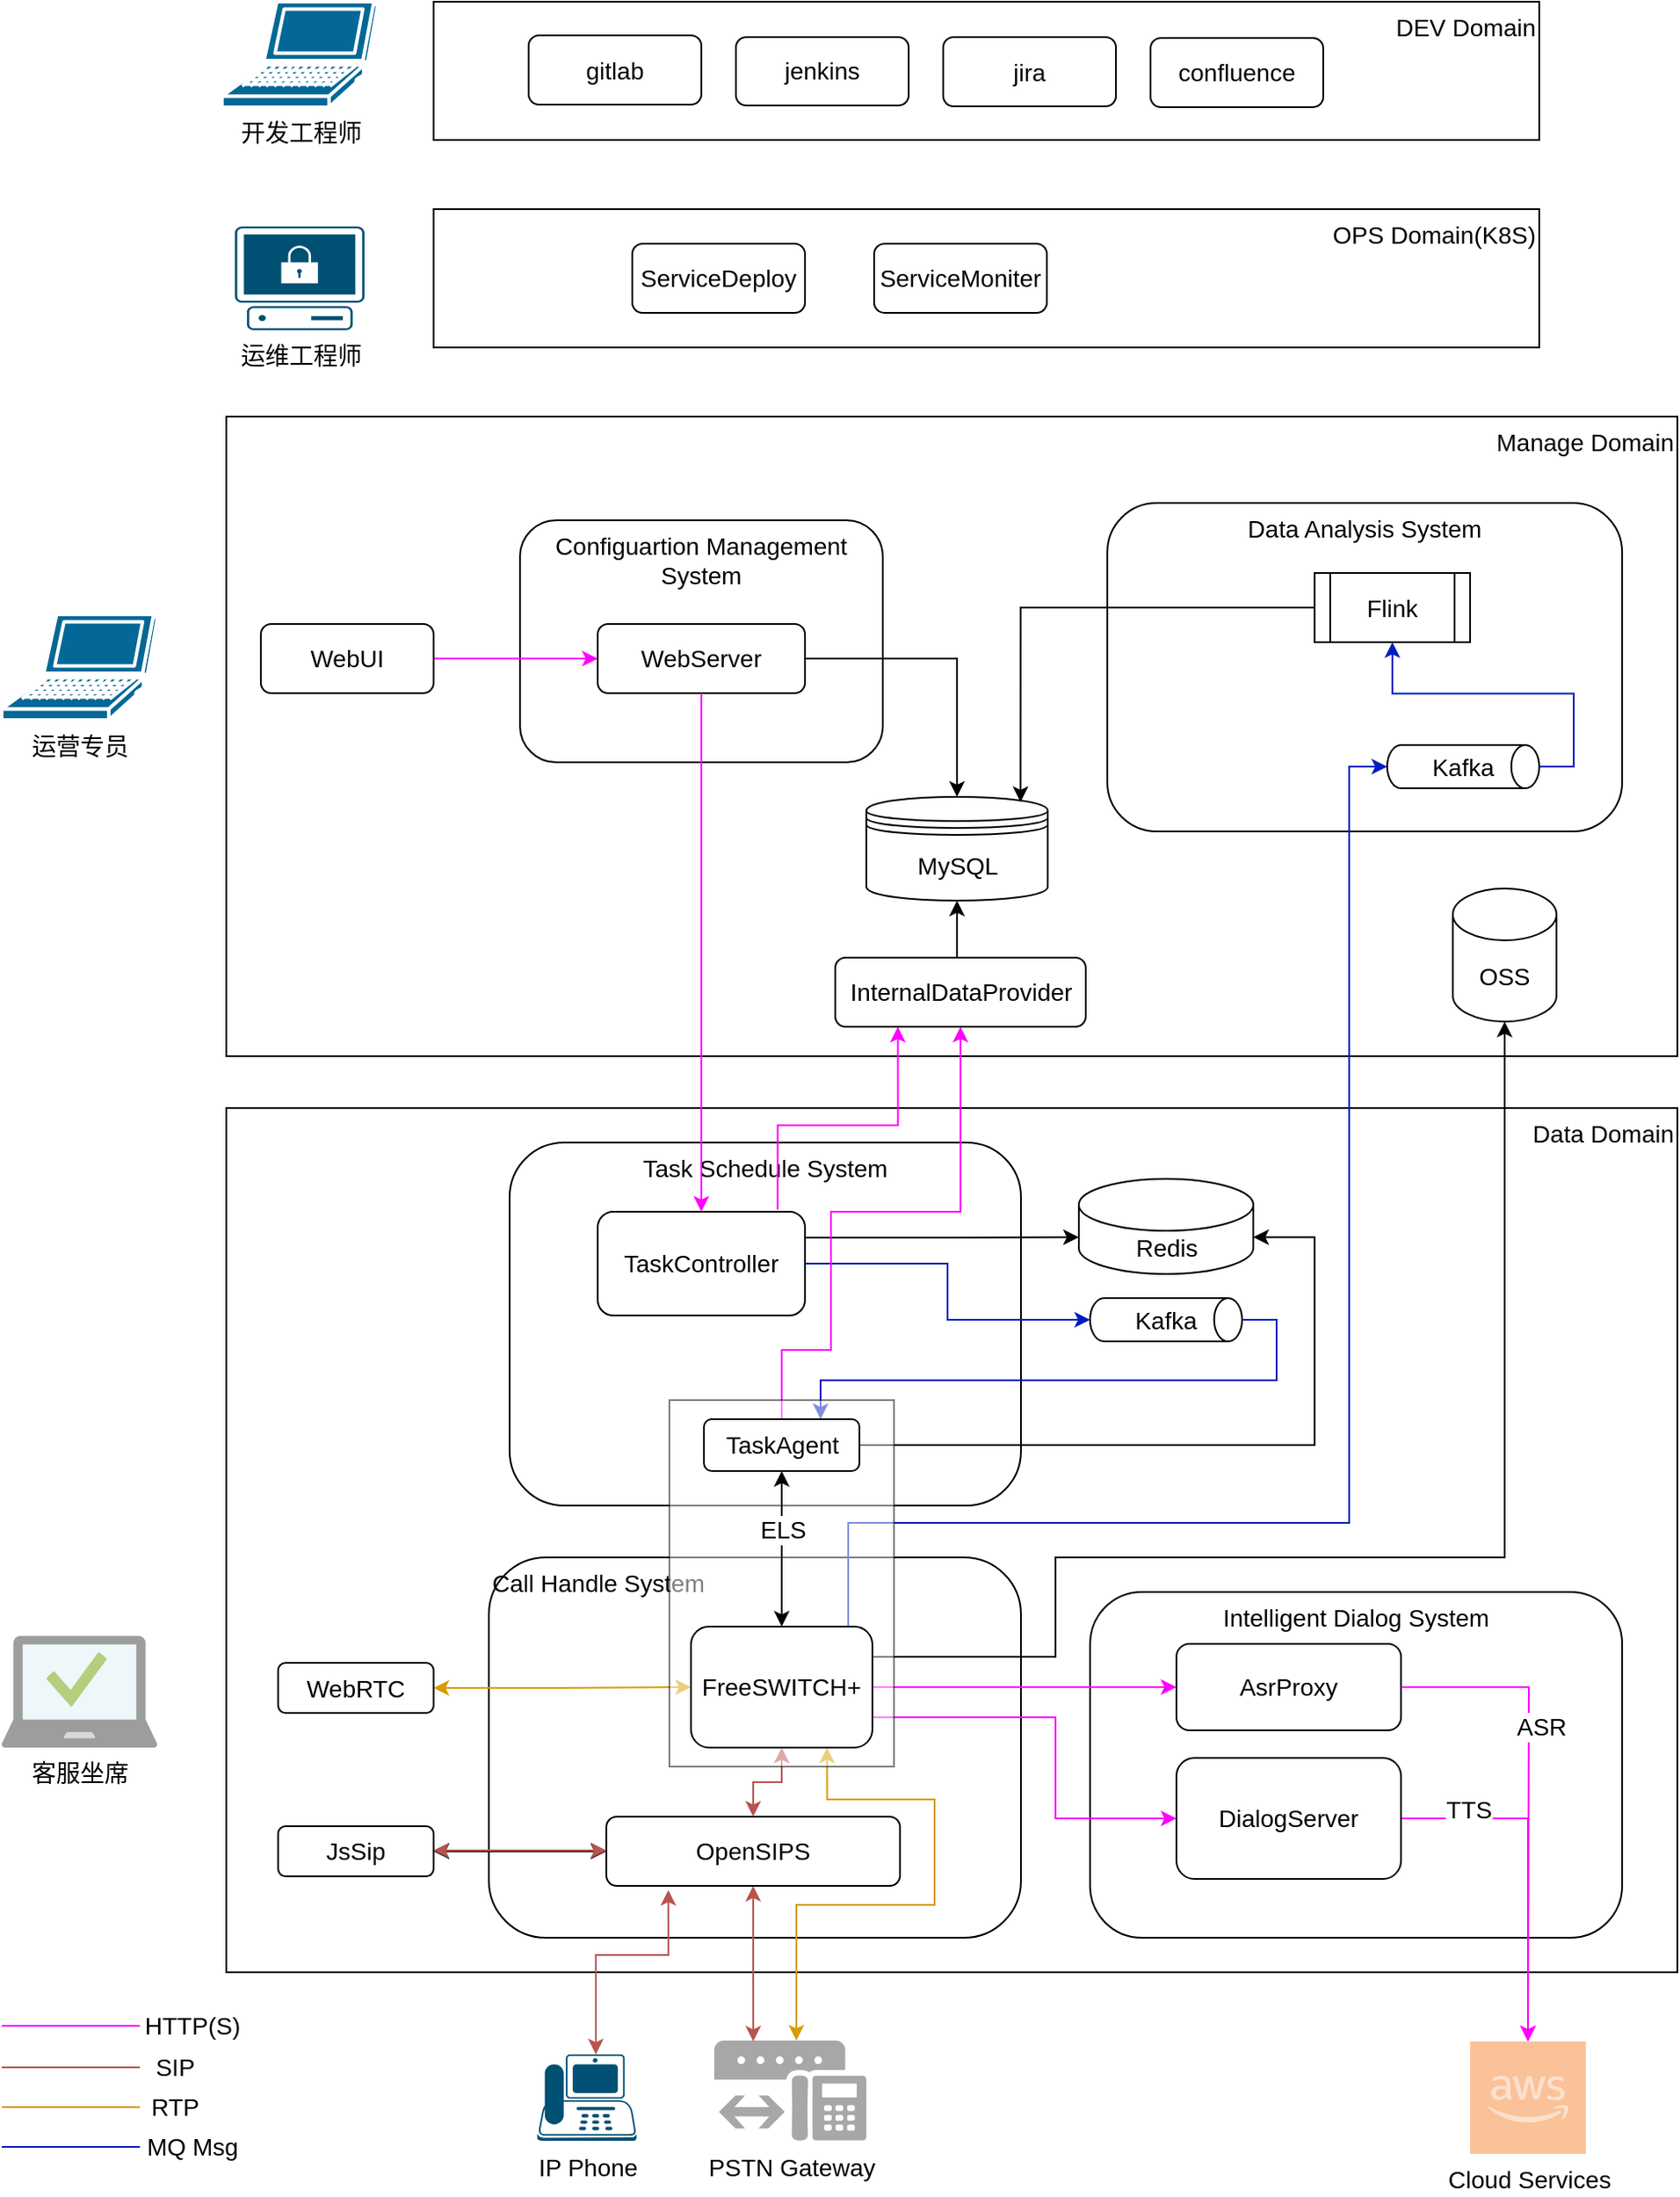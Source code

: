 <mxfile version="20.2.6" type="github">
  <diagram id="T-4zhw54iL5-WuWWGdit" name="第 1 页">
    <mxGraphModel dx="2105" dy="1748" grid="1" gridSize="10" guides="1" tooltips="1" connect="1" arrows="1" fold="1" page="1" pageScale="1" pageWidth="827" pageHeight="1169" math="0" shadow="0">
      <root>
        <mxCell id="0" />
        <mxCell id="1" parent="0" />
        <mxCell id="4IM4PW19O6CHA79I9ZXi-1" value="&lt;div style=&quot;font-size: 14px;&quot;&gt;OPS Domain&lt;span style=&quot;background-color: initial;&quot;&gt;(K8S)&lt;/span&gt;&lt;/div&gt;" style="rounded=0;whiteSpace=wrap;html=1;align=right;verticalAlign=top;fontSize=14;fontStyle=0" parent="1" vertex="1">
          <mxGeometry x="160" y="40" width="640" height="80" as="geometry" />
        </mxCell>
        <mxCell id="4IM4PW19O6CHA79I9ZXi-2" value="运维工程师" style="points=[[0.02,0.015,0],[0.5,0,0],[0.98,0.015,0],[1,0.38,0],[0.895,0.98,0],[0.5,1,0],[0.105,0.98,0],[0,0.38,0]];verticalLabelPosition=bottom;sketch=0;html=1;verticalAlign=top;aspect=fixed;align=center;pointerEvents=1;shape=mxgraph.cisco19.secure_endpoint_pc;fillColor=#005073;strokeColor=none;fontSize=14;" parent="1" vertex="1">
          <mxGeometry x="45" y="50" width="75" height="60" as="geometry" />
        </mxCell>
        <mxCell id="4IM4PW19O6CHA79I9ZXi-6" value="&lt;div style=&quot;font-size: 14px;&quot;&gt;&lt;span style=&quot;background-color: initial; font-size: 14px;&quot;&gt;Manage Domain&lt;/span&gt;&lt;/div&gt;" style="rounded=0;whiteSpace=wrap;html=1;align=right;verticalAlign=top;fontSize=14;fontStyle=0" parent="1" vertex="1">
          <mxGeometry x="40" y="160" width="840" height="370" as="geometry" />
        </mxCell>
        <mxCell id="4IM4PW19O6CHA79I9ZXi-7" value="运营专员" style="shape=mxgraph.cisco.computers_and_peripherals.laptop;html=1;pointerEvents=1;dashed=0;fillColor=#036897;strokeColor=#ffffff;strokeWidth=2;verticalLabelPosition=bottom;verticalAlign=top;align=center;outlineConnect=0;fontSize=14;" parent="1" vertex="1">
          <mxGeometry x="-90" y="274.5" width="90" height="61" as="geometry" />
        </mxCell>
        <mxCell id="4IM4PW19O6CHA79I9ZXi-9" value="&lt;div style=&quot;font-size: 14px;&quot;&gt;Data Domain&lt;/div&gt;" style="rounded=0;whiteSpace=wrap;html=1;align=right;verticalAlign=top;fontSize=14;fontStyle=0" parent="1" vertex="1">
          <mxGeometry x="40" y="560" width="840" height="500" as="geometry" />
        </mxCell>
        <mxCell id="4IM4PW19O6CHA79I9ZXi-11" value="ServiceDeploy" style="rounded=1;whiteSpace=wrap;html=1;fontSize=14;" parent="1" vertex="1">
          <mxGeometry x="275" y="60" width="100" height="40" as="geometry" />
        </mxCell>
        <mxCell id="4IM4PW19O6CHA79I9ZXi-12" value="ServiceMoniter" style="rounded=1;whiteSpace=wrap;html=1;fontSize=14;" parent="1" vertex="1">
          <mxGeometry x="415" y="60" width="100" height="40" as="geometry" />
        </mxCell>
        <mxCell id="4IM4PW19O6CHA79I9ZXi-13" value="&lt;div style=&quot;font-size: 14px;&quot;&gt;DEV Domain&lt;/div&gt;" style="rounded=0;whiteSpace=wrap;html=1;align=right;verticalAlign=top;fontSize=14;fontStyle=0" parent="1" vertex="1">
          <mxGeometry x="160" y="-80" width="640" height="80" as="geometry" />
        </mxCell>
        <mxCell id="4IM4PW19O6CHA79I9ZXi-14" value="开发工程师" style="shape=mxgraph.cisco.computers_and_peripherals.laptop;html=1;pointerEvents=1;dashed=0;fillColor=#036897;strokeColor=#ffffff;strokeWidth=2;verticalLabelPosition=bottom;verticalAlign=top;align=center;outlineConnect=0;fontSize=14;" parent="1" vertex="1">
          <mxGeometry x="37.5" y="-80" width="90" height="61" as="geometry" />
        </mxCell>
        <mxCell id="4IM4PW19O6CHA79I9ZXi-16" value="gitlab" style="rounded=1;whiteSpace=wrap;html=1;fontSize=14;" parent="1" vertex="1">
          <mxGeometry x="215" y="-60.5" width="100" height="40" as="geometry" />
        </mxCell>
        <mxCell id="4IM4PW19O6CHA79I9ZXi-17" value="jenkins" style="rounded=1;whiteSpace=wrap;html=1;fontSize=14;" parent="1" vertex="1">
          <mxGeometry x="335" y="-59.5" width="100" height="39.5" as="geometry" />
        </mxCell>
        <mxCell id="4IM4PW19O6CHA79I9ZXi-18" value="jira" style="rounded=1;whiteSpace=wrap;html=1;fontSize=14;" parent="1" vertex="1">
          <mxGeometry x="455" y="-59.5" width="100" height="40" as="geometry" />
        </mxCell>
        <mxCell id="4IM4PW19O6CHA79I9ZXi-19" value="confluence" style="rounded=1;whiteSpace=wrap;html=1;fontSize=14;" parent="1" vertex="1">
          <mxGeometry x="575" y="-59" width="100" height="40" as="geometry" />
        </mxCell>
        <mxCell id="4IM4PW19O6CHA79I9ZXi-25" value="Configuartion Management System" style="rounded=1;whiteSpace=wrap;html=1;fontSize=14;align=center;verticalAlign=top;glass=0;sketch=0;" parent="1" vertex="1">
          <mxGeometry x="210" y="220" width="210" height="140" as="geometry" />
        </mxCell>
        <mxCell id="4IM4PW19O6CHA79I9ZXi-26" value="Data Analysis System" style="rounded=1;whiteSpace=wrap;html=1;fontSize=14;align=center;verticalAlign=top;" parent="1" vertex="1">
          <mxGeometry x="550" y="210" width="298" height="190" as="geometry" />
        </mxCell>
        <mxCell id="4IM4PW19O6CHA79I9ZXi-78" style="edgeStyle=orthogonalEdgeStyle;rounded=0;orthogonalLoop=1;jettySize=auto;html=1;exitX=1;exitY=0.5;exitDx=0;exitDy=0;entryX=0;entryY=0.5;entryDx=0;entryDy=0;fontSize=14;startArrow=none;startFill=0;strokeColor=#FF00FF;fillColor=#008a00;" parent="1" source="4IM4PW19O6CHA79I9ZXi-27" target="4IM4PW19O6CHA79I9ZXi-28" edge="1">
          <mxGeometry relative="1" as="geometry" />
        </mxCell>
        <mxCell id="4IM4PW19O6CHA79I9ZXi-27" value="WebUI" style="rounded=1;whiteSpace=wrap;html=1;glass=0;sketch=0;fontSize=14;" parent="1" vertex="1">
          <mxGeometry x="60" y="280" width="100" height="40" as="geometry" />
        </mxCell>
        <mxCell id="4IM4PW19O6CHA79I9ZXi-77" style="edgeStyle=orthogonalEdgeStyle;rounded=0;orthogonalLoop=1;jettySize=auto;html=1;exitX=1;exitY=0.5;exitDx=0;exitDy=0;fontSize=14;startArrow=none;startFill=0;" parent="1" source="4IM4PW19O6CHA79I9ZXi-28" target="4IM4PW19O6CHA79I9ZXi-71" edge="1">
          <mxGeometry relative="1" as="geometry" />
        </mxCell>
        <mxCell id="4IM4PW19O6CHA79I9ZXi-28" value="WebServer" style="rounded=1;whiteSpace=wrap;html=1;glass=0;sketch=0;fontSize=14;" parent="1" vertex="1">
          <mxGeometry x="255" y="280" width="120" height="40" as="geometry" />
        </mxCell>
        <mxCell id="4IM4PW19O6CHA79I9ZXi-29" value="Task Schedule System" style="rounded=1;whiteSpace=wrap;html=1;fontSize=14;align=center;verticalAlign=top;glass=0;sketch=0;" parent="1" vertex="1">
          <mxGeometry x="204" y="580" width="296" height="210" as="geometry" />
        </mxCell>
        <mxCell id="4IM4PW19O6CHA79I9ZXi-65" style="edgeStyle=orthogonalEdgeStyle;rounded=0;orthogonalLoop=1;jettySize=auto;html=1;exitX=1;exitY=0.5;exitDx=0;exitDy=0;fontSize=14;startArrow=none;startFill=0;entryX=0;entryY=0.5;entryDx=0;entryDy=0;entryPerimeter=0;fillColor=#0050ef;strokeColor=#001DBC;" parent="1" source="4IM4PW19O6CHA79I9ZXi-32" target="4IM4PW19O6CHA79I9ZXi-63" edge="1">
          <mxGeometry relative="1" as="geometry" />
        </mxCell>
        <mxCell id="4IM4PW19O6CHA79I9ZXi-96" style="edgeStyle=orthogonalEdgeStyle;rounded=0;orthogonalLoop=1;jettySize=auto;html=1;exitX=0.868;exitY=-0.02;exitDx=0;exitDy=0;entryX=0.25;entryY=1;entryDx=0;entryDy=0;fontSize=14;startArrow=none;startFill=0;strokeColor=#FF00FF;exitPerimeter=0;" parent="1" source="4IM4PW19O6CHA79I9ZXi-32" target="4IM4PW19O6CHA79I9ZXi-85" edge="1">
          <mxGeometry relative="1" as="geometry">
            <Array as="points">
              <mxPoint x="359" y="570" />
              <mxPoint x="429" y="570" />
            </Array>
          </mxGeometry>
        </mxCell>
        <mxCell id="4IM4PW19O6CHA79I9ZXi-100" style="edgeStyle=orthogonalEdgeStyle;rounded=0;orthogonalLoop=1;jettySize=auto;html=1;exitX=1;exitY=0.25;exitDx=0;exitDy=0;entryX=0;entryY=0;entryDx=0;entryDy=33.75;entryPerimeter=0;fontSize=14;startArrow=none;startFill=0;strokeColor=#000000;" parent="1" source="4IM4PW19O6CHA79I9ZXi-32" target="4IM4PW19O6CHA79I9ZXi-67" edge="1">
          <mxGeometry relative="1" as="geometry" />
        </mxCell>
        <mxCell id="4IM4PW19O6CHA79I9ZXi-32" value="TaskController" style="rounded=1;whiteSpace=wrap;html=1;glass=0;sketch=0;fontSize=14;" parent="1" vertex="1">
          <mxGeometry x="255" y="620" width="120" height="60" as="geometry" />
        </mxCell>
        <mxCell id="4IM4PW19O6CHA79I9ZXi-97" style="edgeStyle=orthogonalEdgeStyle;rounded=0;orthogonalLoop=1;jettySize=auto;html=1;fontSize=14;startArrow=none;startFill=0;strokeColor=#FF00FF;entryX=0.5;entryY=1;entryDx=0;entryDy=0;exitX=0.5;exitY=0;exitDx=0;exitDy=0;" parent="1" source="4IM4PW19O6CHA79I9ZXi-34" target="4IM4PW19O6CHA79I9ZXi-85" edge="1">
          <mxGeometry relative="1" as="geometry">
            <mxPoint x="410" y="740" as="sourcePoint" />
            <Array as="points">
              <mxPoint x="362" y="700" />
              <mxPoint x="390" y="700" />
              <mxPoint x="390" y="620" />
              <mxPoint x="465" y="620" />
            </Array>
          </mxGeometry>
        </mxCell>
        <mxCell id="4IM4PW19O6CHA79I9ZXi-101" style="edgeStyle=orthogonalEdgeStyle;rounded=0;orthogonalLoop=1;jettySize=auto;html=1;exitX=1;exitY=0.5;exitDx=0;exitDy=0;entryX=1;entryY=0;entryDx=0;entryDy=33.75;entryPerimeter=0;fontSize=14;startArrow=none;startFill=0;strokeColor=#000000;" parent="1" source="4IM4PW19O6CHA79I9ZXi-34" target="4IM4PW19O6CHA79I9ZXi-67" edge="1">
          <mxGeometry relative="1" as="geometry">
            <Array as="points">
              <mxPoint x="670" y="755" />
              <mxPoint x="670" y="635" />
            </Array>
          </mxGeometry>
        </mxCell>
        <mxCell id="4IM4PW19O6CHA79I9ZXi-36" value="Call Handle System" style="rounded=1;whiteSpace=wrap;html=1;fontSize=14;align=left;verticalAlign=top;glass=0;sketch=0;" parent="1" vertex="1">
          <mxGeometry x="192" y="820" width="308" height="220" as="geometry" />
        </mxCell>
        <mxCell id="4IM4PW19O6CHA79I9ZXi-45" style="edgeStyle=orthogonalEdgeStyle;rounded=0;orthogonalLoop=1;jettySize=auto;html=1;exitX=0.5;exitY=1;exitDx=0;exitDy=0;fontSize=14;startArrow=classic;startFill=1;fillColor=#f8cecc;strokeColor=#b85450;entryX=0.256;entryY=0.009;entryDx=0;entryDy=0;entryPerimeter=0;" parent="1" source="4IM4PW19O6CHA79I9ZXi-38" target="4IM4PW19O6CHA79I9ZXi-44" edge="1">
          <mxGeometry relative="1" as="geometry" />
        </mxCell>
        <mxCell id="4IM4PW19O6CHA79I9ZXi-38" value="OpenSIPS" style="rounded=1;whiteSpace=wrap;html=1;glass=0;sketch=0;fontSize=14;" parent="1" vertex="1">
          <mxGeometry x="260" y="970" width="170" height="40" as="geometry" />
        </mxCell>
        <mxCell id="4IM4PW19O6CHA79I9ZXi-50" style="edgeStyle=orthogonalEdgeStyle;rounded=0;orthogonalLoop=1;jettySize=auto;html=1;exitX=0.5;exitY=1;exitDx=0;exitDy=0;entryX=0.5;entryY=0;entryDx=0;entryDy=0;fontSize=14;startArrow=classic;startFill=1;fillColor=#f8cecc;strokeColor=#b85450;" parent="1" source="4IM4PW19O6CHA79I9ZXi-39" target="4IM4PW19O6CHA79I9ZXi-38" edge="1">
          <mxGeometry relative="1" as="geometry" />
        </mxCell>
        <mxCell id="4IM4PW19O6CHA79I9ZXi-73" style="edgeStyle=orthogonalEdgeStyle;rounded=0;orthogonalLoop=1;jettySize=auto;html=1;entryX=0;entryY=0.5;entryDx=0;entryDy=0;entryPerimeter=0;fontSize=14;startArrow=none;startFill=0;fillColor=#0050ef;strokeColor=#001DBC;exitX=0.888;exitY=0.006;exitDx=0;exitDy=0;exitPerimeter=0;" parent="1" source="4IM4PW19O6CHA79I9ZXi-39" target="4IM4PW19O6CHA79I9ZXi-72" edge="1">
          <mxGeometry relative="1" as="geometry">
            <mxPoint x="444" y="860" as="sourcePoint" />
            <Array as="points">
              <mxPoint x="400" y="860" />
              <mxPoint x="400" y="800" />
              <mxPoint x="690" y="800" />
              <mxPoint x="690" y="363" />
            </Array>
          </mxGeometry>
        </mxCell>
        <mxCell id="4IM4PW19O6CHA79I9ZXi-41" value="Intelligent Dialog System" style="rounded=1;whiteSpace=wrap;html=1;fontSize=14;align=center;verticalAlign=top;glass=0;sketch=0;" parent="1" vertex="1">
          <mxGeometry x="540" y="840" width="308" height="200" as="geometry" />
        </mxCell>
        <mxCell id="4IM4PW19O6CHA79I9ZXi-53" value="TTS" style="edgeStyle=orthogonalEdgeStyle;rounded=0;orthogonalLoop=1;jettySize=auto;html=1;exitX=1;exitY=0.5;exitDx=0;exitDy=0;fontSize=14;startArrow=none;startFill=0;strokeColor=#FF00FF;fillColor=#008a00;" parent="1" source="4IM4PW19O6CHA79I9ZXi-43" target="4IM4PW19O6CHA79I9ZXi-52" edge="1">
          <mxGeometry x="-0.616" y="5" relative="1" as="geometry">
            <mxPoint as="offset" />
          </mxGeometry>
        </mxCell>
        <mxCell id="4IM4PW19O6CHA79I9ZXi-43" value="DialogServer" style="rounded=1;whiteSpace=wrap;html=1;glass=0;sketch=0;fontSize=14;" parent="1" vertex="1">
          <mxGeometry x="590" y="936" width="130" height="70" as="geometry" />
        </mxCell>
        <mxCell id="4IM4PW19O6CHA79I9ZXi-44" value="PSTN Gateway" style="sketch=0;pointerEvents=1;shadow=0;dashed=0;html=1;strokeColor=none;fillColor=#505050;labelPosition=center;verticalLabelPosition=bottom;verticalAlign=top;outlineConnect=0;align=center;shape=mxgraph.office.communications.hybrid_voip_gateway;glass=0;fontSize=14;opacity=50;" parent="1" vertex="1">
          <mxGeometry x="322.5" y="1099.5" width="88" height="58" as="geometry" />
        </mxCell>
        <mxCell id="4IM4PW19O6CHA79I9ZXi-47" value="AsrProxy" style="rounded=1;whiteSpace=wrap;html=1;glass=0;sketch=0;fontSize=14;" parent="1" vertex="1">
          <mxGeometry x="590" y="870" width="130" height="50" as="geometry" />
        </mxCell>
        <mxCell id="4IM4PW19O6CHA79I9ZXi-48" style="edgeStyle=orthogonalEdgeStyle;rounded=0;orthogonalLoop=1;jettySize=auto;html=1;exitX=1;exitY=0.5;exitDx=0;exitDy=0;entryX=0;entryY=0.5;entryDx=0;entryDy=0;fontSize=14;startArrow=none;startFill=0;strokeColor=#FF00FF;fillColor=#cdeb8b;" parent="1" source="4IM4PW19O6CHA79I9ZXi-39" target="4IM4PW19O6CHA79I9ZXi-47" edge="1">
          <mxGeometry relative="1" as="geometry" />
        </mxCell>
        <mxCell id="4IM4PW19O6CHA79I9ZXi-51" style="edgeStyle=orthogonalEdgeStyle;rounded=0;orthogonalLoop=1;jettySize=auto;html=1;exitX=1;exitY=0.75;exitDx=0;exitDy=0;entryX=0;entryY=0.5;entryDx=0;entryDy=0;fontSize=14;startArrow=none;startFill=0;strokeColor=#FF00FF;fillColor=#008a00;" parent="1" source="4IM4PW19O6CHA79I9ZXi-39" target="4IM4PW19O6CHA79I9ZXi-43" edge="1">
          <mxGeometry relative="1" as="geometry">
            <Array as="points">
              <mxPoint x="520" y="913" />
              <mxPoint x="520" y="971" />
            </Array>
          </mxGeometry>
        </mxCell>
        <mxCell id="4IM4PW19O6CHA79I9ZXi-52" value="Cloud Services" style="outlineConnect=0;dashed=0;verticalLabelPosition=bottom;verticalAlign=top;align=center;html=1;shape=mxgraph.aws3.cloud_2;fillColor=#F58534;gradientColor=none;glass=0;sketch=0;fontSize=14;opacity=50;" parent="1" vertex="1">
          <mxGeometry x="760" y="1100" width="67" height="65" as="geometry" />
        </mxCell>
        <mxCell id="4IM4PW19O6CHA79I9ZXi-60" style="edgeStyle=orthogonalEdgeStyle;rounded=0;orthogonalLoop=1;jettySize=auto;html=1;entryX=0;entryY=0.5;entryDx=0;entryDy=0;fontSize=14;startArrow=classic;startFill=1;exitX=1;exitY=0.5;exitDx=0;exitDy=0;" parent="1" source="4IM4PW19O6CHA79I9ZXi-86" target="4IM4PW19O6CHA79I9ZXi-38" edge="1">
          <mxGeometry relative="1" as="geometry" />
        </mxCell>
        <mxCell id="4IM4PW19O6CHA79I9ZXi-59" value="客服坐席" style="sketch=0;aspect=fixed;html=1;points=[];align=center;image;fontSize=14;image=img/lib/mscae/Managed_Desktop.svg;glass=0;fillColor=default;gradientColor=none;opacity=50;" parent="1" vertex="1">
          <mxGeometry x="-90" y="865.2" width="90" height="64.8" as="geometry" />
        </mxCell>
        <mxCell id="4IM4PW19O6CHA79I9ZXi-63" value="Kafka" style="strokeWidth=1;html=1;shape=mxgraph.flowchart.direct_data;whiteSpace=wrap;glass=0;sketch=0;fontSize=14;fillColor=default;gradientColor=none;" parent="1" vertex="1">
          <mxGeometry x="540" y="670" width="88" height="25" as="geometry" />
        </mxCell>
        <mxCell id="4IM4PW19O6CHA79I9ZXi-66" style="edgeStyle=orthogonalEdgeStyle;rounded=0;orthogonalLoop=1;jettySize=auto;html=1;exitX=1;exitY=0.5;exitDx=0;exitDy=0;fontSize=14;startArrow=none;startFill=0;entryX=0.75;entryY=0;entryDx=0;entryDy=0;exitPerimeter=0;fillColor=#0050ef;strokeColor=#001DBC;" parent="1" source="4IM4PW19O6CHA79I9ZXi-63" target="4IM4PW19O6CHA79I9ZXi-34" edge="1">
          <mxGeometry relative="1" as="geometry">
            <mxPoint x="422" y="670" as="sourcePoint" />
            <mxPoint x="530" y="715" as="targetPoint" />
          </mxGeometry>
        </mxCell>
        <mxCell id="4IM4PW19O6CHA79I9ZXi-67" value="Redis" style="shape=cylinder3;whiteSpace=wrap;html=1;boundedLbl=1;backgroundOutline=1;size=15;glass=0;sketch=0;fontSize=14;fillColor=default;gradientColor=none;" parent="1" vertex="1">
          <mxGeometry x="533.5" y="601" width="101" height="55" as="geometry" />
        </mxCell>
        <mxCell id="4IM4PW19O6CHA79I9ZXi-71" value="MySQL" style="shape=datastore;whiteSpace=wrap;html=1;glass=0;sketch=0;fontSize=14;fillColor=default;gradientColor=none;" parent="1" vertex="1">
          <mxGeometry x="410.5" y="380" width="105" height="60" as="geometry" />
        </mxCell>
        <mxCell id="4IM4PW19O6CHA79I9ZXi-75" style="edgeStyle=orthogonalEdgeStyle;rounded=0;orthogonalLoop=1;jettySize=auto;html=1;exitX=1;exitY=0.5;exitDx=0;exitDy=0;exitPerimeter=0;entryX=0.5;entryY=1;entryDx=0;entryDy=0;fontSize=14;startArrow=none;startFill=0;fillColor=#0050ef;strokeColor=#001DBC;" parent="1" source="4IM4PW19O6CHA79I9ZXi-72" target="4IM4PW19O6CHA79I9ZXi-74" edge="1">
          <mxGeometry relative="1" as="geometry" />
        </mxCell>
        <mxCell id="4IM4PW19O6CHA79I9ZXi-72" value="Kafka" style="strokeWidth=1;html=1;shape=mxgraph.flowchart.direct_data;whiteSpace=wrap;glass=0;sketch=0;fontSize=14;fillColor=default;gradientColor=none;" parent="1" vertex="1">
          <mxGeometry x="712" y="350" width="88" height="25" as="geometry" />
        </mxCell>
        <mxCell id="4IM4PW19O6CHA79I9ZXi-76" style="edgeStyle=orthogonalEdgeStyle;rounded=0;orthogonalLoop=1;jettySize=auto;html=1;exitX=0;exitY=0.5;exitDx=0;exitDy=0;entryX=0.85;entryY=0.05;entryDx=0;entryDy=0;fontSize=14;startArrow=none;startFill=0;entryPerimeter=0;" parent="1" source="4IM4PW19O6CHA79I9ZXi-74" target="4IM4PW19O6CHA79I9ZXi-71" edge="1">
          <mxGeometry relative="1" as="geometry" />
        </mxCell>
        <mxCell id="4IM4PW19O6CHA79I9ZXi-74" value="Flink" style="shape=process;whiteSpace=wrap;html=1;backgroundOutline=1;glass=0;sketch=0;fontSize=14;strokeWidth=1;fillColor=default;gradientColor=none;" parent="1" vertex="1">
          <mxGeometry x="670" y="250.5" width="90" height="40" as="geometry" />
        </mxCell>
        <mxCell id="4IM4PW19O6CHA79I9ZXi-79" style="edgeStyle=orthogonalEdgeStyle;rounded=0;orthogonalLoop=1;jettySize=auto;html=1;exitX=0.5;exitY=1;exitDx=0;exitDy=0;entryX=0.5;entryY=0;entryDx=0;entryDy=0;fontSize=14;startArrow=none;startFill=0;strokeColor=#FF00FF;fillColor=#008a00;" parent="1" source="4IM4PW19O6CHA79I9ZXi-28" target="4IM4PW19O6CHA79I9ZXi-32" edge="1">
          <mxGeometry relative="1" as="geometry" />
        </mxCell>
        <mxCell id="4IM4PW19O6CHA79I9ZXi-61" style="edgeStyle=orthogonalEdgeStyle;rounded=0;orthogonalLoop=1;jettySize=auto;html=1;fontSize=14;startArrow=classic;startFill=1;exitX=1;exitY=0.5;exitDx=0;exitDy=0;entryX=0;entryY=0.5;entryDx=0;entryDy=0;fillColor=#ffcd28;gradientColor=#ffa500;strokeColor=#d79b00;" parent="1" source="4IM4PW19O6CHA79I9ZXi-87" target="4IM4PW19O6CHA79I9ZXi-39" edge="1">
          <mxGeometry relative="1" as="geometry">
            <mxPoint x="120" y="972.4" as="sourcePoint" />
            <mxPoint x="232.5" y="895" as="targetPoint" />
          </mxGeometry>
        </mxCell>
        <mxCell id="4IM4PW19O6CHA79I9ZXi-80" value="HTTP(S)" style="endArrow=none;html=1;rounded=0;fontSize=14;strokeColor=#FF00FF;fillColor=#008a00;" parent="1" edge="1">
          <mxGeometry y="-30" width="50" height="50" relative="1" as="geometry">
            <mxPoint x="-90" y="1091" as="sourcePoint" />
            <mxPoint x="-90" y="1091" as="targetPoint" />
            <Array as="points">
              <mxPoint x="-10" y="1091" />
            </Array>
            <mxPoint x="30" y="30" as="offset" />
          </mxGeometry>
        </mxCell>
        <mxCell id="4IM4PW19O6CHA79I9ZXi-82" value="SIP" style="endArrow=none;html=1;rounded=0;fontSize=14;fillColor=#f8cecc;strokeColor=#b85450;" parent="1" edge="1">
          <mxGeometry y="-20" width="50" height="50" relative="1" as="geometry">
            <mxPoint x="-90" y="1115" as="sourcePoint" />
            <mxPoint x="-90" y="1115" as="targetPoint" />
            <Array as="points">
              <mxPoint x="-10" y="1115" />
            </Array>
            <mxPoint x="20" y="20" as="offset" />
          </mxGeometry>
        </mxCell>
        <mxCell id="4IM4PW19O6CHA79I9ZXi-83" value="MQ Msg" style="endArrow=none;html=1;rounded=0;fontSize=14;fillColor=#0050ef;strokeColor=#001DBC;" parent="1" edge="1">
          <mxGeometry y="-30" width="50" height="50" relative="1" as="geometry">
            <mxPoint x="-90" y="1161" as="sourcePoint" />
            <mxPoint x="-90" y="1161" as="targetPoint" />
            <Array as="points">
              <mxPoint x="-10" y="1161" />
            </Array>
            <mxPoint x="30" y="30" as="offset" />
          </mxGeometry>
        </mxCell>
        <mxCell id="4IM4PW19O6CHA79I9ZXi-84" value="RTP" style="endArrow=none;html=1;rounded=0;fontSize=14;fillColor=#ffcd28;strokeColor=#d79b00;gradientColor=#ffa500;" parent="1" edge="1">
          <mxGeometry y="-20" width="50" height="50" relative="1" as="geometry">
            <mxPoint x="-90" y="1138" as="sourcePoint" />
            <mxPoint x="-90" y="1138" as="targetPoint" />
            <Array as="points">
              <mxPoint x="-10" y="1138" />
            </Array>
            <mxPoint x="20" y="20" as="offset" />
          </mxGeometry>
        </mxCell>
        <mxCell id="4IM4PW19O6CHA79I9ZXi-85" value="InternalDataProvider" style="rounded=1;whiteSpace=wrap;html=1;glass=0;sketch=0;fontSize=14;" parent="1" vertex="1">
          <mxGeometry x="392.5" y="473" width="145" height="40" as="geometry" />
        </mxCell>
        <mxCell id="4IM4PW19O6CHA79I9ZXi-86" value="JsSip" style="rounded=1;whiteSpace=wrap;html=1;glass=0;sketch=0;fontSize=14;" parent="1" vertex="1">
          <mxGeometry x="70" y="975.5" width="90" height="29" as="geometry" />
        </mxCell>
        <mxCell id="4IM4PW19O6CHA79I9ZXi-87" value="WebRTC" style="rounded=1;whiteSpace=wrap;html=1;glass=0;sketch=0;fontSize=14;" parent="1" vertex="1">
          <mxGeometry x="70" y="881" width="90" height="29" as="geometry" />
        </mxCell>
        <mxCell id="4IM4PW19O6CHA79I9ZXi-90" value="ASR" style="edgeStyle=orthogonalEdgeStyle;rounded=0;orthogonalLoop=1;jettySize=auto;html=1;exitX=1;exitY=0.5;exitDx=0;exitDy=0;fontSize=14;startArrow=none;startFill=0;strokeColor=#FF00FF;fillColor=#008a00;" parent="1" source="4IM4PW19O6CHA79I9ZXi-47" edge="1">
          <mxGeometry x="-0.317" y="7" relative="1" as="geometry">
            <mxPoint x="720" y="885" as="sourcePoint" />
            <mxPoint x="793.5" y="1100" as="targetPoint" />
            <mxPoint y="1" as="offset" />
          </mxGeometry>
        </mxCell>
        <mxCell id="4IM4PW19O6CHA79I9ZXi-91" style="edgeStyle=orthogonalEdgeStyle;rounded=0;orthogonalLoop=1;jettySize=auto;html=1;entryX=0;entryY=0.5;entryDx=0;entryDy=0;fontSize=14;startArrow=classic;startFill=1;exitX=1;exitY=0.5;exitDx=0;exitDy=0;fillColor=#f8cecc;strokeColor=#b85450;" parent="1" edge="1">
          <mxGeometry relative="1" as="geometry">
            <mxPoint x="160" y="989.5" as="sourcePoint" />
            <mxPoint x="260" y="989.5" as="targetPoint" />
          </mxGeometry>
        </mxCell>
        <mxCell id="4IM4PW19O6CHA79I9ZXi-92" style="edgeStyle=orthogonalEdgeStyle;rounded=0;orthogonalLoop=1;jettySize=auto;html=1;fontSize=14;startArrow=classic;startFill=1;fillColor=#ffcd28;gradientColor=#ffa500;strokeColor=#d79b00;exitX=0.75;exitY=1;exitDx=0;exitDy=0;" parent="1" source="4IM4PW19O6CHA79I9ZXi-39" target="4IM4PW19O6CHA79I9ZXi-44" edge="1">
          <mxGeometry relative="1" as="geometry">
            <mxPoint x="450" y="930" as="sourcePoint" />
            <mxPoint x="370" y="1080" as="targetPoint" />
            <Array as="points">
              <mxPoint x="388" y="960" />
              <mxPoint x="450" y="960" />
              <mxPoint x="450" y="1021" />
              <mxPoint x="370" y="1021" />
            </Array>
          </mxGeometry>
        </mxCell>
        <mxCell id="4IM4PW19O6CHA79I9ZXi-98" style="edgeStyle=orthogonalEdgeStyle;rounded=0;orthogonalLoop=1;jettySize=auto;html=1;fontSize=14;startArrow=none;startFill=0;entryX=0.5;entryY=1;entryDx=0;entryDy=0;exitX=0.5;exitY=0;exitDx=0;exitDy=0;" parent="1" source="4IM4PW19O6CHA79I9ZXi-85" target="4IM4PW19O6CHA79I9ZXi-71" edge="1">
          <mxGeometry relative="1" as="geometry">
            <mxPoint x="463" y="470" as="sourcePoint" />
            <mxPoint x="472.5" y="390" as="targetPoint" />
          </mxGeometry>
        </mxCell>
        <mxCell id="4IM4PW19O6CHA79I9ZXi-102" value="IP Phone" style="points=[[0.59,0,0],[0.87,0.015,0],[0.88,0.3,0],[0.99,0.99,0],[0.5,1,0],[0.01,0.99,0],[0.075,0.5,0],[0.17,0.115,0]];verticalLabelPosition=bottom;sketch=0;html=1;verticalAlign=top;aspect=fixed;align=center;pointerEvents=1;shape=mxgraph.cisco19.ip_phone;fillColor=#005073;strokeColor=none;glass=0;fontSize=14;" parent="1" vertex="1">
          <mxGeometry x="220" y="1107.5" width="57.5" height="50" as="geometry" />
        </mxCell>
        <mxCell id="4IM4PW19O6CHA79I9ZXi-103" style="edgeStyle=orthogonalEdgeStyle;rounded=0;orthogonalLoop=1;jettySize=auto;html=1;exitX=0.211;exitY=1.06;exitDx=0;exitDy=0;fontSize=14;startArrow=classic;startFill=1;fillColor=#f8cecc;strokeColor=#b85450;entryX=0.59;entryY=0;entryDx=0;entryDy=0;entryPerimeter=0;exitPerimeter=0;" parent="1" source="4IM4PW19O6CHA79I9ZXi-38" target="4IM4PW19O6CHA79I9ZXi-102" edge="1">
          <mxGeometry relative="1" as="geometry">
            <mxPoint x="355" y="1020" as="sourcePoint" />
            <mxPoint x="355.028" y="1110.022" as="targetPoint" />
            <Array as="points">
              <mxPoint x="296" y="1050" />
              <mxPoint x="254" y="1050" />
            </Array>
          </mxGeometry>
        </mxCell>
        <mxCell id="4IM4PW19O6CHA79I9ZXi-104" value="OSS" style="shape=cylinder3;whiteSpace=wrap;html=1;boundedLbl=1;backgroundOutline=1;size=15;glass=0;sketch=0;fontSize=14;strokeWidth=1;fillColor=default;gradientColor=none;" parent="1" vertex="1">
          <mxGeometry x="750" y="433" width="60" height="77" as="geometry" />
        </mxCell>
        <mxCell id="4IM4PW19O6CHA79I9ZXi-105" style="edgeStyle=orthogonalEdgeStyle;rounded=0;orthogonalLoop=1;jettySize=auto;html=1;exitX=1;exitY=0.25;exitDx=0;exitDy=0;entryX=0.5;entryY=1;entryDx=0;entryDy=0;entryPerimeter=0;fontSize=14;startArrow=none;startFill=0;strokeColor=#000000;" parent="1" source="4IM4PW19O6CHA79I9ZXi-39" target="4IM4PW19O6CHA79I9ZXi-104" edge="1">
          <mxGeometry relative="1" as="geometry">
            <mxPoint x="385" y="645" as="sourcePoint" />
            <mxPoint x="543.5" y="644.75" as="targetPoint" />
            <Array as="points">
              <mxPoint x="520" y="878" />
              <mxPoint x="520" y="820" />
              <mxPoint x="780" y="820" />
            </Array>
          </mxGeometry>
        </mxCell>
        <mxCell id="4IM4PW19O6CHA79I9ZXi-40" value="" style="rounded=0;whiteSpace=wrap;html=1;glass=0;sketch=0;fontSize=14;gradientColor=none;fillColor=default;opacity=50;" parent="1" vertex="1">
          <mxGeometry x="296.5" y="729" width="130" height="212" as="geometry" />
        </mxCell>
        <mxCell id="4IM4PW19O6CHA79I9ZXi-49" style="edgeStyle=orthogonalEdgeStyle;rounded=0;orthogonalLoop=1;jettySize=auto;html=1;exitX=0.5;exitY=1;exitDx=0;exitDy=0;fontSize=14;startArrow=classic;startFill=1;" parent="1" source="4IM4PW19O6CHA79I9ZXi-34" target="4IM4PW19O6CHA79I9ZXi-39" edge="1">
          <mxGeometry relative="1" as="geometry" />
        </mxCell>
        <mxCell id="4IM4PW19O6CHA79I9ZXi-95" value="ELS" style="edgeLabel;html=1;align=center;verticalAlign=middle;resizable=0;points=[];fontSize=14;" parent="4IM4PW19O6CHA79I9ZXi-49" vertex="1" connectable="0">
          <mxGeometry x="-0.244" relative="1" as="geometry">
            <mxPoint as="offset" />
          </mxGeometry>
        </mxCell>
        <mxCell id="4IM4PW19O6CHA79I9ZXi-34" value="TaskAgent" style="rounded=1;whiteSpace=wrap;html=1;glass=0;sketch=0;fontSize=14;" parent="1" vertex="1">
          <mxGeometry x="316.5" y="740" width="90" height="30" as="geometry" />
        </mxCell>
        <mxCell id="4IM4PW19O6CHA79I9ZXi-39" value="FreeSWITCH+" style="rounded=1;whiteSpace=wrap;html=1;glass=0;sketch=0;fontSize=14;" parent="1" vertex="1">
          <mxGeometry x="309" y="860" width="105" height="70" as="geometry" />
        </mxCell>
      </root>
    </mxGraphModel>
  </diagram>
</mxfile>
